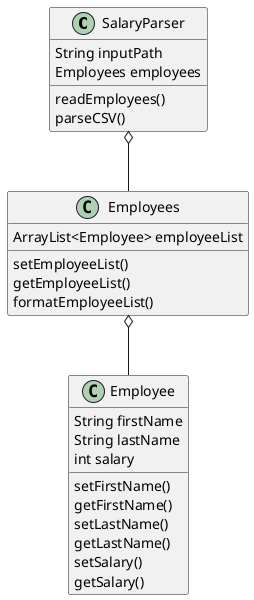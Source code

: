 @startuml

class SalaryParser {
    String inputPath
    Employees employees

    readEmployees()
    parseCSV()
}

class Employees {
    ArrayList<Employee> employeeList

    setEmployeeList()
    getEmployeeList()
    formatEmployeeList()
}

class Employee {
    String firstName
    String lastName
    int salary

    setFirstName()
    getFirstName()
    setLastName()
    getLastName()
    setSalary()
    getSalary()
}

SalaryParser o-- Employees
Employees o-- Employee

@enduml
